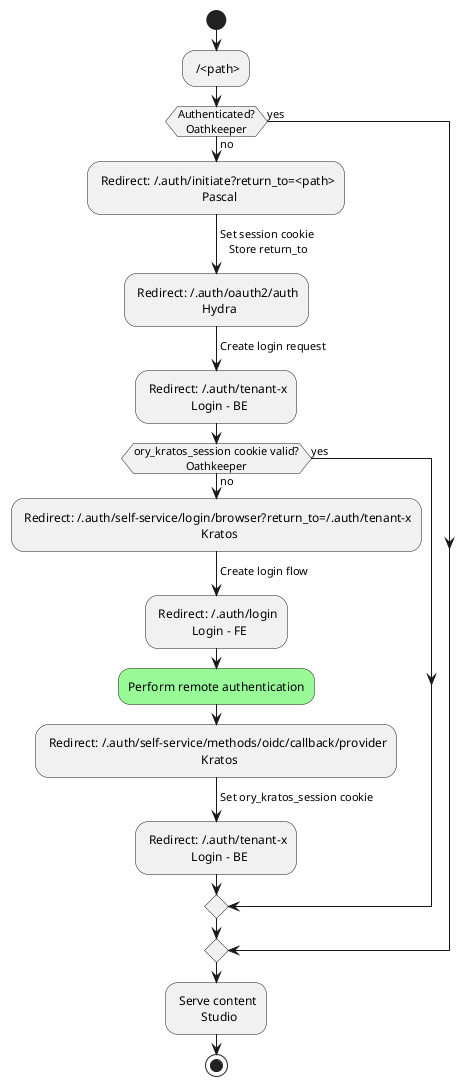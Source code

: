 @startuml "Browser flow"

skinparam DefaultTextAlignment center

start
: /<path>;

if (Authenticated?\nOathkeeper) then (yes)
else (no)
    : Redirect: /.auth/initiate?return_to=<path>
      Pascal;
    -> Set session cookie
       Store return_to;
    : Redirect: /.auth/oauth2/auth
      Hydra;
    -> Create login request;
    : Redirect: /.auth/tenant-x
      Login - BE;
    if (ory_kratos_session cookie valid?\nOathkeeper) then (yes)
    else (no)
        : Redirect: /.auth/self-service/login/browser?return_to=/.auth/tenant-x
          Kratos;
        -> Create login flow;
        : Redirect: /.auth/login
          Login - FE;
        #palegreen:Perform remote authentication;
        : Redirect: /.auth/self-service/methods/oidc/callback/provider
          Kratos;
        -> Set ory_kratos_session cookie;
        : Redirect: /.auth/tenant-x
          Login - BE;
    endif
endif
: Serve content
  Studio;
stop


/'

Backend-urls:
 - /.auth/.well-known/ (hydra)
 - /.auth/ouath2/ (hydra)

 - /.auth/cookies/initiate (pascal)
 - /.auth/cookies/callback (pascal)

 - /.auth/self-service/login/browser (kratos)
 - /.auth/self-service/login/flows?id=<> (login) GET
 - /.auth/self-service/methods/oidc/callback (kratos)
 
 - /.auth/self-service/tenant/browser (login) GET
 - /.auth/self-service/tenant/select (login) PUT
 - /.auth/self-service/tenant/flows?id=<> (login) GET

 - /.auth/self-service/consent/browser (login) GET
 - /.auth/self-service/consent/flows?id=<> (login) GET
 - /.auth/self-service/consent/accept (login) PUT
 - /.auth/self-service/consent/reject (login) PUT


User Facing SPA urls:
 - /.auth/login
 - /.auth/consent
 - /.auth/select-tenant

 - /.auth/assets/
'/

@enduml